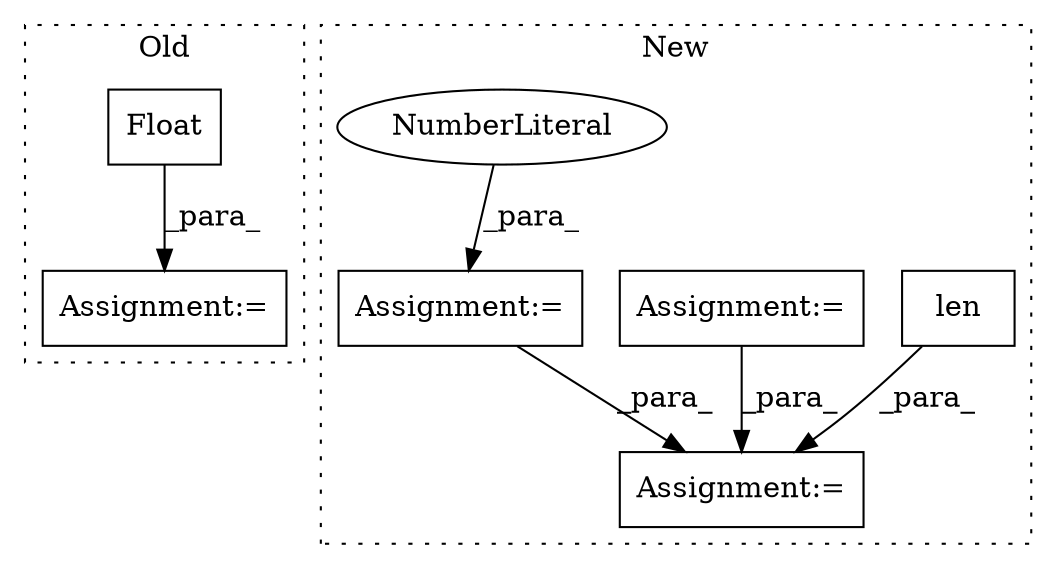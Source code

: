 digraph G {
subgraph cluster0 {
1 [label="Float" a="32" s="6982,6993" l="6,1" shape="box"];
3 [label="Assignment:=" a="7" s="6981" l="1" shape="box"];
label = "Old";
style="dotted";
}
subgraph cluster1 {
2 [label="len" a="32" s="4833,4847" l="4,1" shape="box"];
4 [label="Assignment:=" a="7" s="5075" l="1" shape="box"];
5 [label="Assignment:=" a="7" s="5056" l="1" shape="box"];
6 [label="Assignment:=" a="7" s="4891" l="1" shape="box"];
7 [label="NumberLiteral" a="34" s="4892" l="1" shape="ellipse"];
label = "New";
style="dotted";
}
1 -> 3 [label="_para_"];
2 -> 4 [label="_para_"];
5 -> 4 [label="_para_"];
6 -> 4 [label="_para_"];
7 -> 6 [label="_para_"];
}